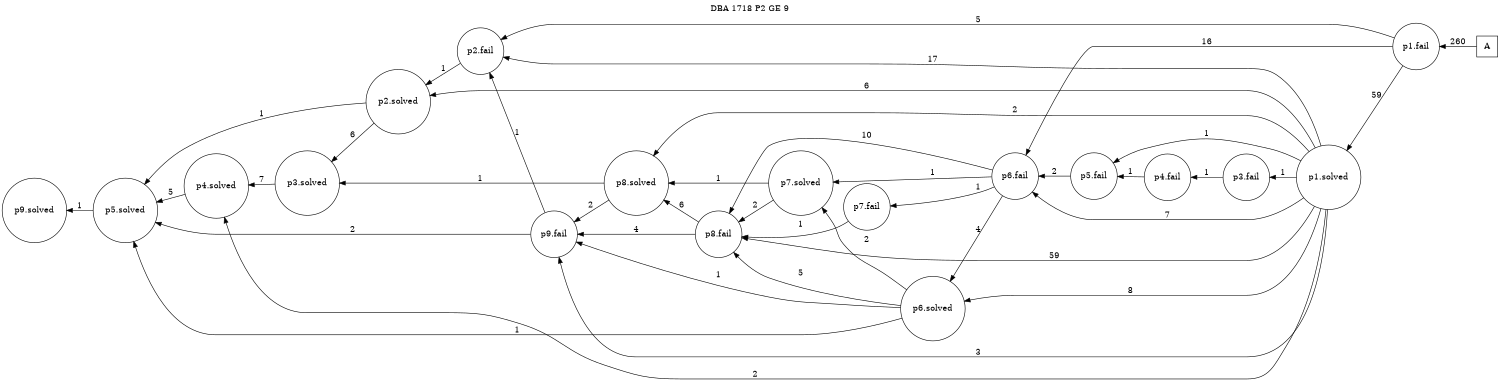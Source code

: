 digraph DBA_1718_P2_GE_9 {
labelloc="tl"
label= " DBA 1718 P2 GE 9 "
rankdir="RL";
graph [ size=" 10 , 10 !"]

"A" [shape="square" label="A"]
"p1.fail" [shape="circle" label="p1.fail"]
"p1.solved" [shape="circle" label="p1.solved"]
"p2.fail" [shape="circle" label="p2.fail"]
"p3.fail" [shape="circle" label="p3.fail"]
"p4.fail" [shape="circle" label="p4.fail"]
"p5.fail" [shape="circle" label="p5.fail"]
"p6.fail" [shape="circle" label="p6.fail"]
"p7.fail" [shape="circle" label="p7.fail"]
"p8.fail" [shape="circle" label="p8.fail"]
"p9.fail" [shape="circle" label="p9.fail"]
"p2.solved" [shape="circle" label="p2.solved"]
"p3.solved" [shape="circle" label="p3.solved"]
"p4.solved" [shape="circle" label="p4.solved"]
"p5.solved" [shape="circle" label="p5.solved"]
"p7.solved" [shape="circle" label="p7.solved"]
"p8.solved" [shape="circle" label="p8.solved"]
"p6.solved" [shape="circle" label="p6.solved"]
"p9.solved" [shape="circle" label="p9.solved"]
"A" -> "p1.fail" [ label=260]
"p1.fail" -> "p1.solved" [ label=59]
"p1.fail" -> "p2.fail" [ label=5]
"p1.fail" -> "p6.fail" [ label=16]
"p1.solved" -> "p2.fail" [ label=17]
"p1.solved" -> "p3.fail" [ label=1]
"p1.solved" -> "p5.fail" [ label=1]
"p1.solved" -> "p6.fail" [ label=7]
"p1.solved" -> "p8.fail" [ label=59]
"p1.solved" -> "p9.fail" [ label=3]
"p1.solved" -> "p2.solved" [ label=6]
"p1.solved" -> "p4.solved" [ label=2]
"p1.solved" -> "p8.solved" [ label=2]
"p1.solved" -> "p6.solved" [ label=8]
"p2.fail" -> "p2.solved" [ label=1]
"p3.fail" -> "p4.fail" [ label=1]
"p4.fail" -> "p5.fail" [ label=1]
"p5.fail" -> "p6.fail" [ label=2]
"p6.fail" -> "p7.fail" [ label=1]
"p6.fail" -> "p8.fail" [ label=10]
"p6.fail" -> "p7.solved" [ label=1]
"p6.fail" -> "p6.solved" [ label=4]
"p7.fail" -> "p8.fail" [ label=1]
"p8.fail" -> "p9.fail" [ label=4]
"p8.fail" -> "p8.solved" [ label=6]
"p9.fail" -> "p2.fail" [ label=1]
"p9.fail" -> "p5.solved" [ label=2]
"p2.solved" -> "p3.solved" [ label=6]
"p2.solved" -> "p5.solved" [ label=1]
"p3.solved" -> "p4.solved" [ label=7]
"p4.solved" -> "p5.solved" [ label=5]
"p5.solved" -> "p9.solved" [ label=1]
"p7.solved" -> "p8.fail" [ label=2]
"p7.solved" -> "p8.solved" [ label=1]
"p8.solved" -> "p9.fail" [ label=2]
"p8.solved" -> "p3.solved" [ label=1]
"p6.solved" -> "p8.fail" [ label=5]
"p6.solved" -> "p9.fail" [ label=1]
"p6.solved" -> "p5.solved" [ label=1]
"p6.solved" -> "p7.solved" [ label=2]
}

